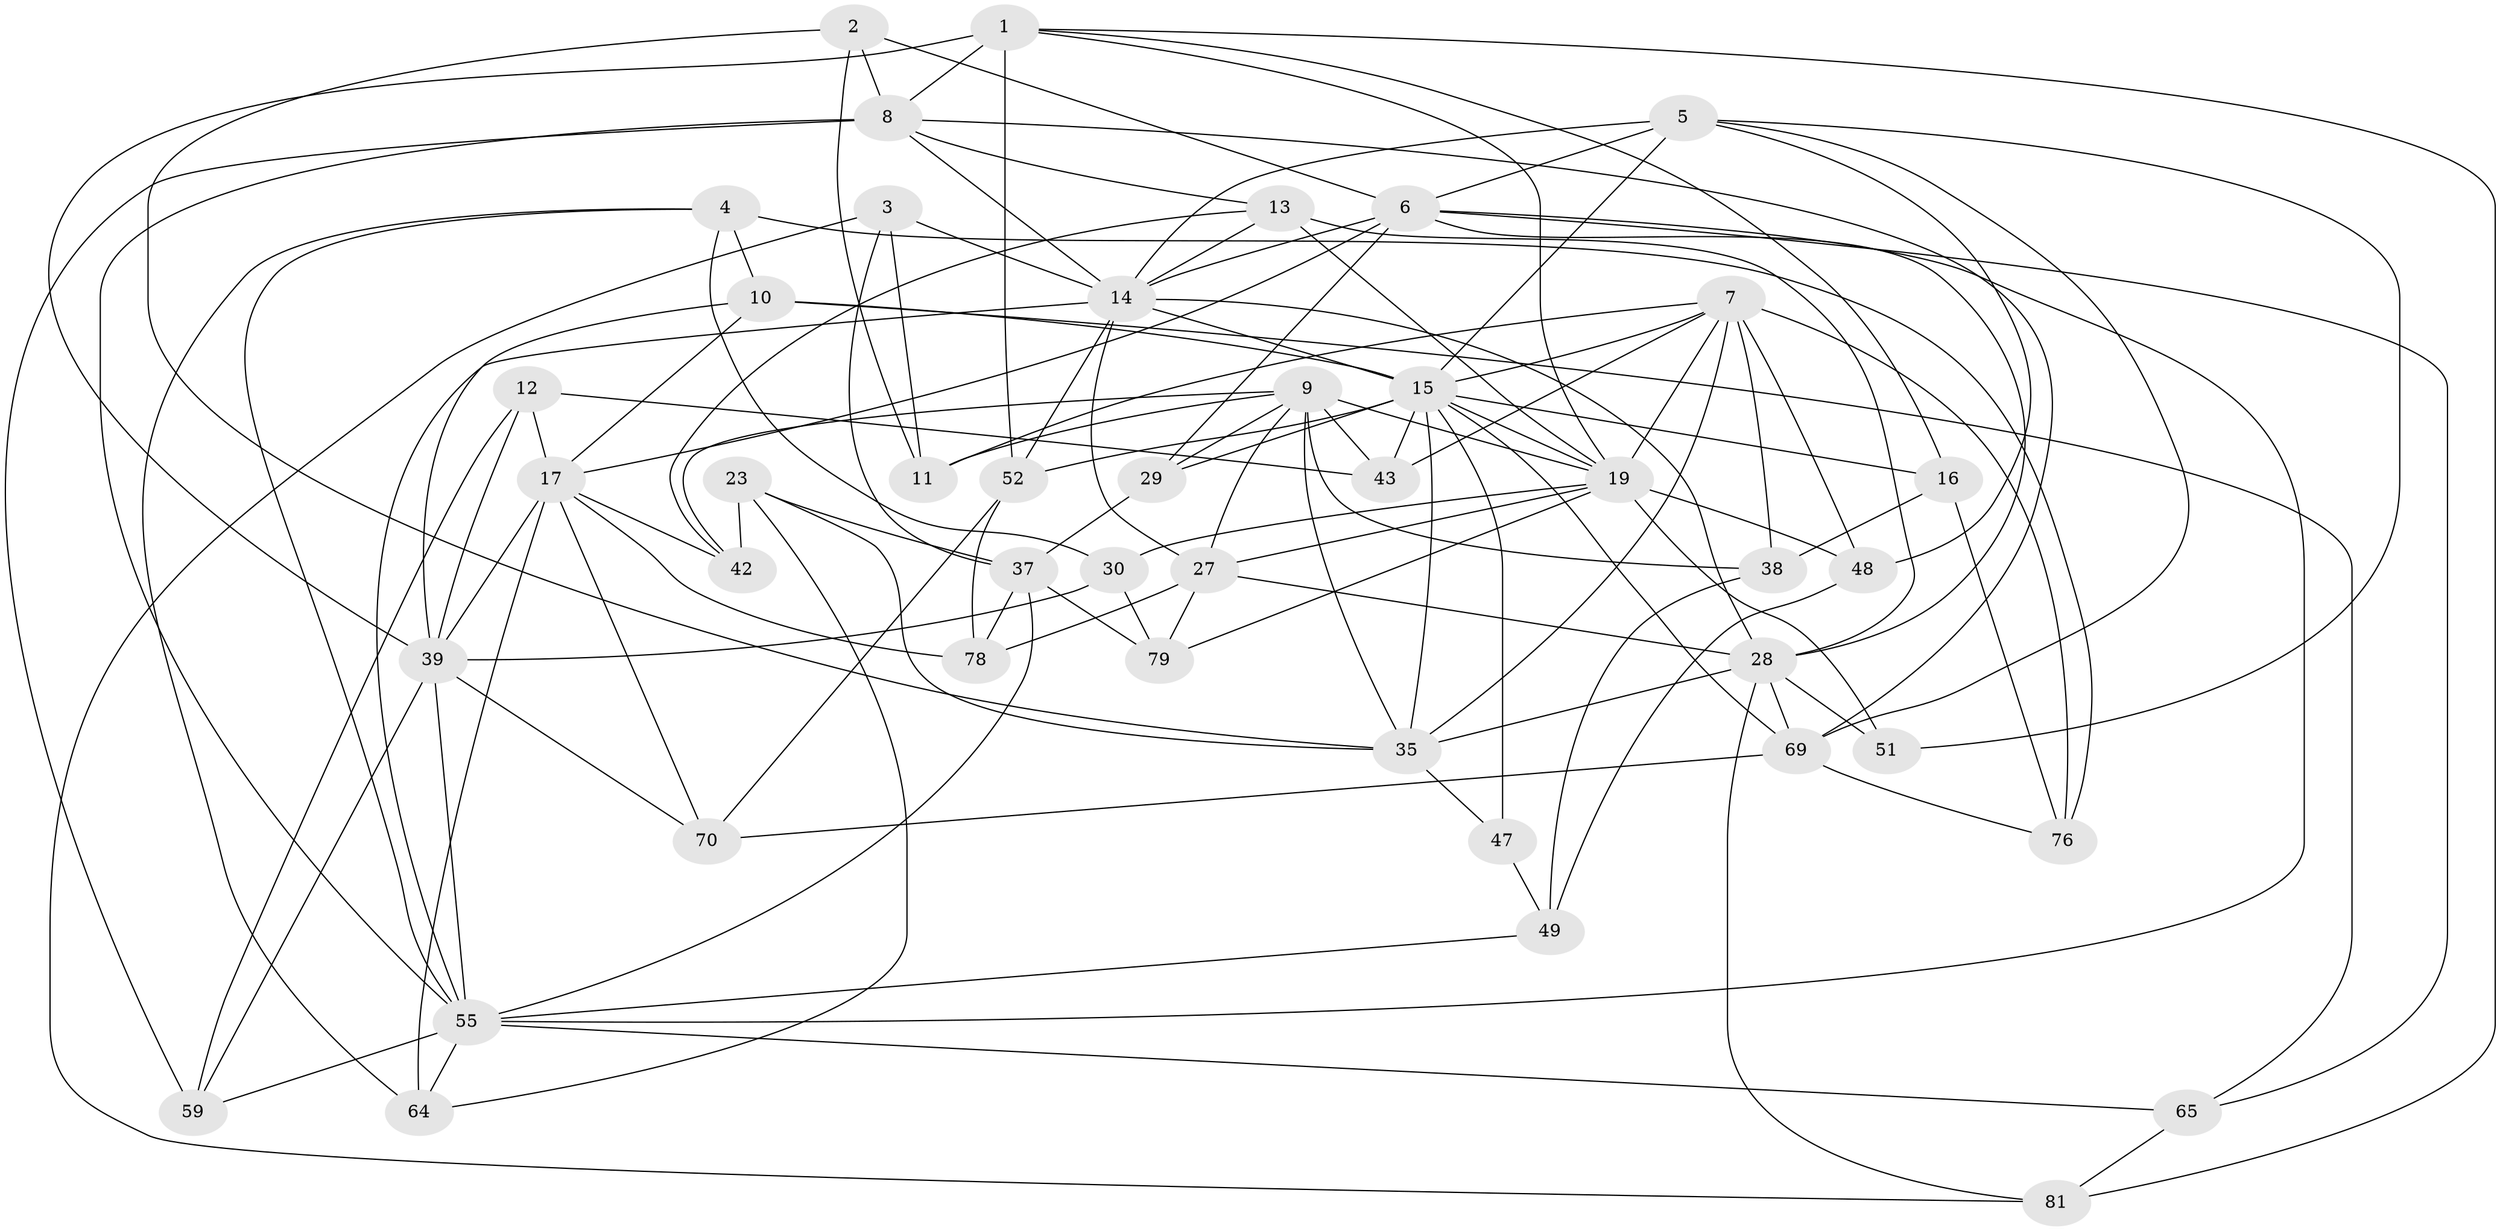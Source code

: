 // original degree distribution, {4: 1.0}
// Generated by graph-tools (version 1.1) at 2025/16/03/09/25 04:16:12]
// undirected, 44 vertices, 122 edges
graph export_dot {
graph [start="1"]
  node [color=gray90,style=filled];
  1 [super="+44+67"];
  2;
  3;
  4 [super="+26"];
  5 [super="+77+86"];
  6 [super="+73+20"];
  7 [super="+18+24"];
  8 [super="+32"];
  9 [super="+84+54"];
  10 [super="+31"];
  11;
  12;
  13 [super="+33"];
  14 [super="+22+21"];
  15 [super="+53+45+62+34"];
  16;
  17 [super="+25"];
  19 [super="+60+72"];
  23;
  27 [super="+41"];
  28 [super="+40"];
  29;
  30;
  35 [super="+36+50"];
  37 [super="+46"];
  38;
  39 [super="+87+58"];
  42;
  43;
  47;
  48;
  49;
  51;
  52 [super="+63"];
  55 [super="+83+56"];
  59;
  64;
  65;
  69 [super="+71"];
  70;
  76;
  78;
  79;
  81;
  1 -- 8 [weight=2];
  1 -- 39;
  1 -- 81;
  1 -- 19;
  1 -- 52 [weight=2];
  1 -- 16;
  2 -- 11;
  2 -- 8;
  2 -- 6;
  2 -- 35;
  3 -- 11;
  3 -- 81;
  3 -- 37;
  3 -- 14;
  4 -- 64;
  4 -- 10 [weight=2];
  4 -- 30;
  4 -- 55;
  4 -- 76;
  5 -- 69;
  5 -- 51;
  5 -- 6;
  5 -- 48;
  5 -- 15;
  5 -- 14 [weight=3];
  6 -- 65;
  6 -- 28;
  6 -- 29;
  6 -- 55;
  6 -- 17;
  6 -- 14;
  7 -- 43;
  7 -- 11;
  7 -- 48;
  7 -- 19;
  7 -- 76;
  7 -- 38;
  7 -- 15;
  7 -- 35;
  8 -- 69;
  8 -- 59;
  8 -- 13;
  8 -- 55;
  8 -- 14;
  9 -- 42;
  9 -- 11;
  9 -- 19;
  9 -- 35;
  9 -- 38;
  9 -- 27;
  9 -- 43;
  9 -- 29;
  10 -- 65;
  10 -- 15;
  10 -- 17;
  10 -- 39;
  12 -- 59;
  12 -- 43;
  12 -- 39;
  12 -- 17;
  13 -- 28;
  13 -- 42;
  13 -- 19 [weight=2];
  13 -- 14;
  14 -- 27;
  14 -- 55;
  14 -- 28;
  14 -- 52;
  14 -- 15;
  15 -- 16;
  15 -- 69;
  15 -- 47 [weight=2];
  15 -- 29;
  15 -- 35 [weight=2];
  15 -- 19;
  15 -- 52;
  15 -- 43;
  16 -- 38;
  16 -- 76;
  17 -- 42;
  17 -- 64;
  17 -- 39;
  17 -- 70;
  17 -- 78;
  19 -- 27;
  19 -- 79;
  19 -- 48;
  19 -- 51 [weight=2];
  19 -- 30;
  23 -- 37;
  23 -- 64;
  23 -- 42;
  23 -- 35;
  27 -- 78;
  27 -- 79;
  27 -- 28;
  28 -- 35;
  28 -- 81;
  28 -- 51;
  28 -- 69;
  29 -- 37;
  30 -- 79;
  30 -- 39;
  35 -- 47;
  37 -- 78;
  37 -- 79;
  37 -- 55;
  38 -- 49;
  39 -- 59;
  39 -- 70;
  39 -- 55;
  47 -- 49;
  48 -- 49;
  49 -- 55;
  52 -- 78;
  52 -- 70;
  55 -- 59;
  55 -- 65;
  55 -- 64;
  65 -- 81;
  69 -- 76;
  69 -- 70;
}
